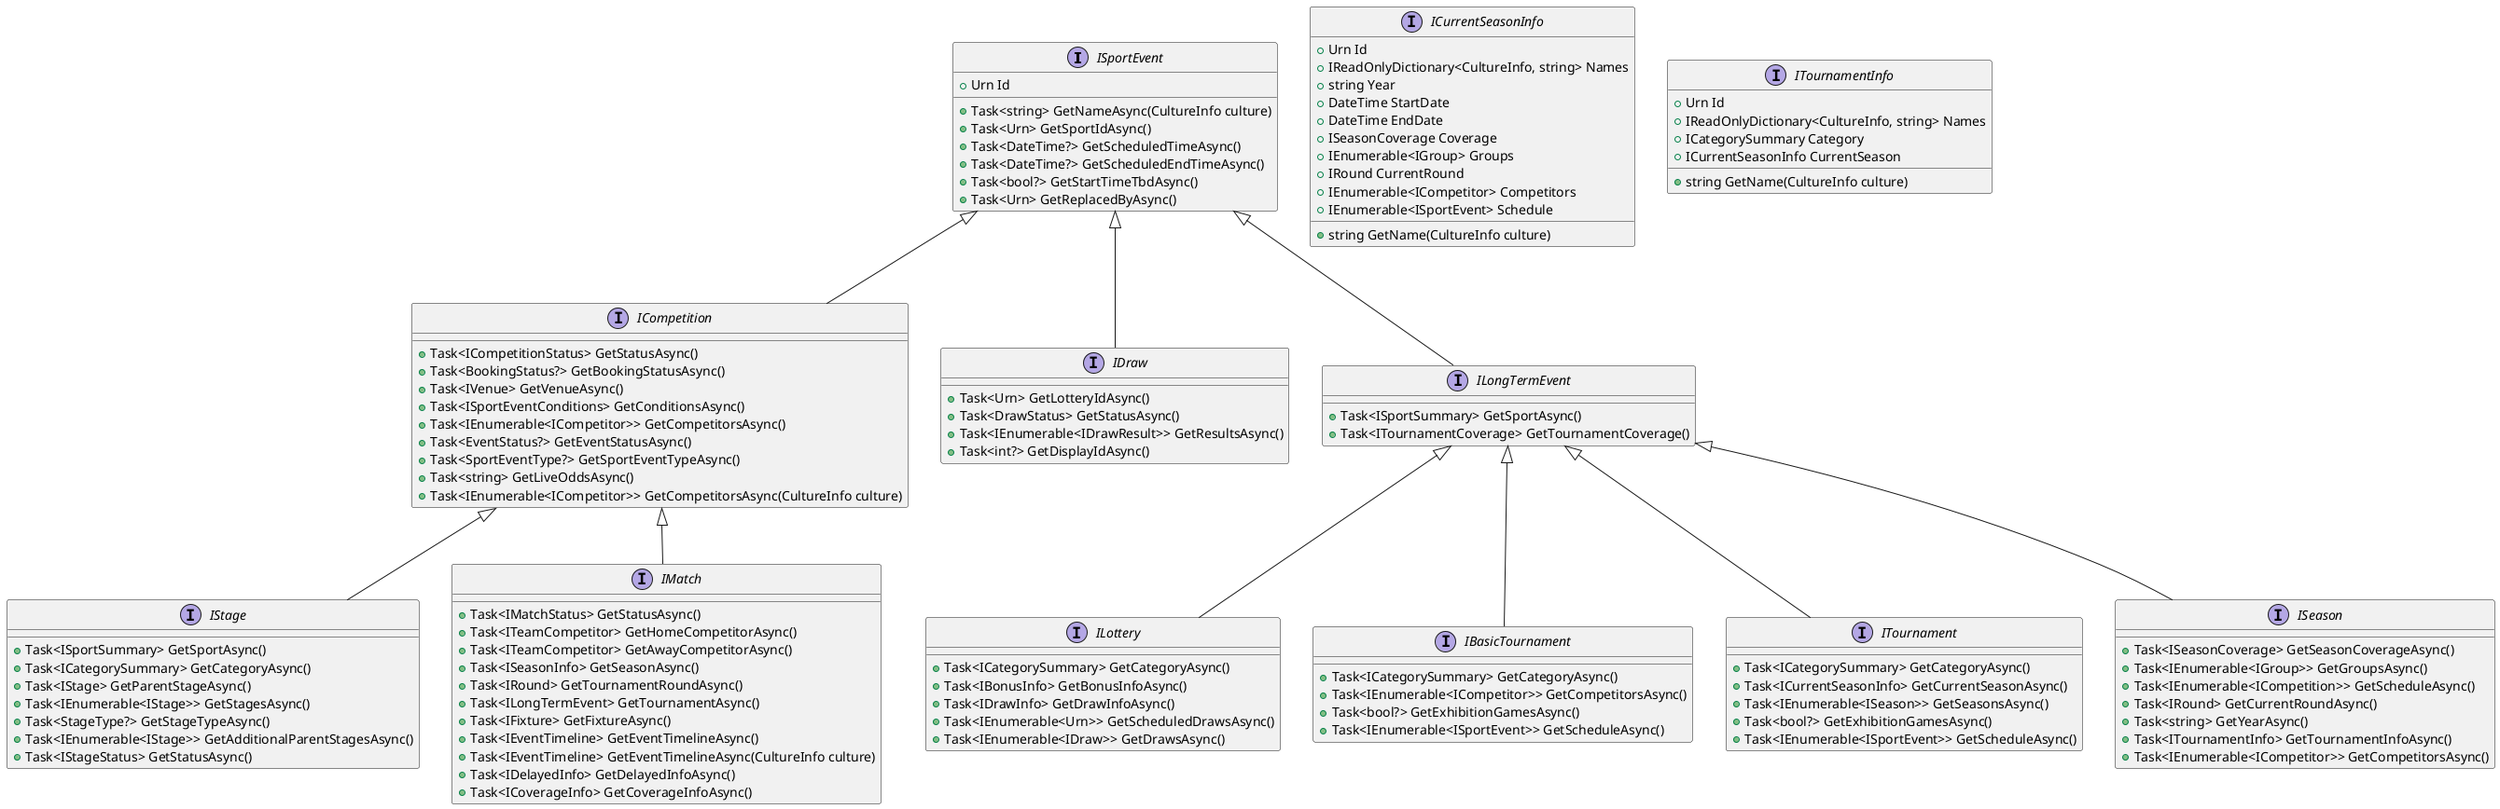 @startuml

interface ISportEvent {
  +Urn Id
  +Task<string> GetNameAsync(CultureInfo culture)
  +Task<Urn> GetSportIdAsync()
  +Task<DateTime?> GetScheduledTimeAsync()
  +Task<DateTime?> GetScheduledEndTimeAsync()
  +Task<bool?> GetStartTimeTbdAsync()
  +Task<Urn> GetReplacedByAsync()
}

interface ICompetition {
  +Task<ICompetitionStatus> GetStatusAsync()
  +Task<BookingStatus?> GetBookingStatusAsync()
  +Task<IVenue> GetVenueAsync()
  +Task<ISportEventConditions> GetConditionsAsync()
  +Task<IEnumerable<ICompetitor>> GetCompetitorsAsync()
  +Task<EventStatus?> GetEventStatusAsync()
  +Task<SportEventType?> GetSportEventTypeAsync()
  +Task<string> GetLiveOddsAsync()
  +Task<IEnumerable<ICompetitor>> GetCompetitorsAsync(CultureInfo culture)
}

interface IStage {
  +Task<ISportSummary> GetSportAsync()
  +Task<ICategorySummary> GetCategoryAsync()
  +Task<IStage> GetParentStageAsync()
  +Task<IEnumerable<IStage>> GetStagesAsync()
  +Task<StageType?> GetStageTypeAsync()
  +Task<IEnumerable<IStage>> GetAdditionalParentStagesAsync()
  +Task<IStageStatus> GetStatusAsync()
}

interface IMatch {
  +Task<IMatchStatus> GetStatusAsync()
  +Task<ITeamCompetitor> GetHomeCompetitorAsync()
  +Task<ITeamCompetitor> GetAwayCompetitorAsync()
  +Task<ISeasonInfo> GetSeasonAsync()
  +Task<IRound> GetTournamentRoundAsync()
  +Task<ILongTermEvent> GetTournamentAsync()
  +Task<IFixture> GetFixtureAsync()
  +Task<IEventTimeline> GetEventTimelineAsync()
  +Task<IEventTimeline> GetEventTimelineAsync(CultureInfo culture)
  +Task<IDelayedInfo> GetDelayedInfoAsync()
  +Task<ICoverageInfo> GetCoverageInfoAsync()
}

interface IDraw {
  +Task<Urn> GetLotteryIdAsync()
  +Task<DrawStatus> GetStatusAsync()
  +Task<IEnumerable<IDrawResult>> GetResultsAsync()
  +Task<int?> GetDisplayIdAsync()
}

interface ILottery {
  +Task<ICategorySummary> GetCategoryAsync()
  +Task<IBonusInfo> GetBonusInfoAsync()
  +Task<IDrawInfo> GetDrawInfoAsync()
  +Task<IEnumerable<Urn>> GetScheduledDrawsAsync()
  +Task<IEnumerable<IDraw>> GetDrawsAsync()
}

interface ILongTermEvent {
  +Task<ISportSummary> GetSportAsync()
  +Task<ITournamentCoverage> GetTournamentCoverage()
}

interface IBasicTournament {
  +Task<ICategorySummary> GetCategoryAsync()
  +Task<IEnumerable<ICompetitor>> GetCompetitorsAsync()
  +Task<bool?> GetExhibitionGamesAsync()
  +Task<IEnumerable<ISportEvent>> GetScheduleAsync()
}

interface ITournament {
  +Task<ICategorySummary> GetCategoryAsync()
  +Task<ICurrentSeasonInfo> GetCurrentSeasonAsync()
  +Task<IEnumerable<ISeason>> GetSeasonsAsync()
  +Task<bool?> GetExhibitionGamesAsync()
  +Task<IEnumerable<ISportEvent>> GetScheduleAsync()
}

interface ISeason {
  +Task<ISeasonCoverage> GetSeasonCoverageAsync()
  +Task<IEnumerable<IGroup>> GetGroupsAsync()
  +Task<IEnumerable<ICompetition>> GetScheduleAsync()
  +Task<IRound> GetCurrentRoundAsync()
  +Task<string> GetYearAsync()
  +Task<ITournamentInfo> GetTournamentInfoAsync()
  +Task<IEnumerable<ICompetitor>> GetCompetitorsAsync()
}

interface ICurrentSeasonInfo {
  +Urn Id
  +IReadOnlyDictionary<CultureInfo, string> Names
  +string Year
  +DateTime StartDate
  +DateTime EndDate
  +string GetName(CultureInfo culture)
  +ISeasonCoverage Coverage
  +IEnumerable<IGroup> Groups
  +IRound CurrentRound
  +IEnumerable<ICompetitor> Competitors
  +IEnumerable<ISportEvent> Schedule
}

interface ITournamentInfo {
  +Urn Id
  +IReadOnlyDictionary<CultureInfo, string> Names
  +string GetName(CultureInfo culture)
  +ICategorySummary Category
  +ICurrentSeasonInfo CurrentSeason
}

ISportEvent <|-- ICompetition
ISportEvent <|-- IDraw
ISportEvent <|-- ILongTermEvent
ICompetition <|-- IStage
ICompetition <|-- IMatch
ILongTermEvent <|-- IBasicTournament
ILongTermEvent <|-- ITournament
ILongTermEvent <|-- ISeason
ILongTermEvent <|-- ILottery

@enduml
